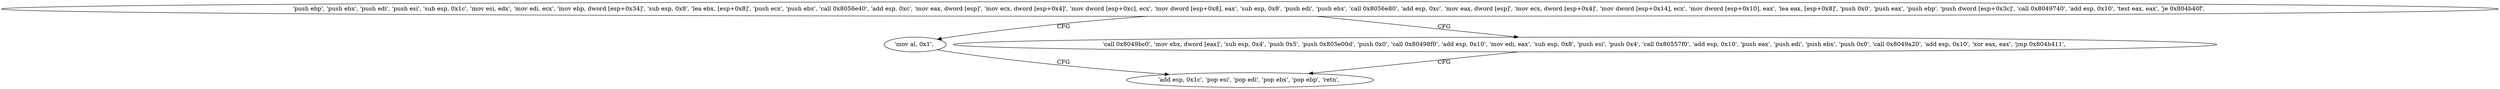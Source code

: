 digraph "func" {
"134525808" [label = "'push ebp', 'push ebx', 'push edi', 'push esi', 'sub esp, 0x1c', 'mov esi, edx', 'mov edi, ecx', 'mov ebp, dword [esp+0x34]', 'sub esp, 0x8', 'lea ebx, [esp+0x8]', 'push ecx', 'push ebx', 'call 0x8056e40', 'add esp, 0xc', 'mov eax, dword [esp]', 'mov ecx, dword [esp+0x4]', 'mov dword [esp+0xc], ecx', 'mov dword [esp+0x8], eax', 'sub esp, 0x8', 'push edi', 'push ebx', 'call 0x8056e80', 'add esp, 0xc', 'mov eax, dword [esp]', 'mov ecx, dword [esp+0x4]', 'mov dword [esp+0x14], ecx', 'mov dword [esp+0x10], eax', 'lea eax, [esp+0x8]', 'push 0x0', 'push eax', 'push ebp', 'push dword [esp+0x3c]', 'call 0x8049740', 'add esp, 0x10', 'test eax, eax', 'je 0x804b40f', " ]
"134525967" [label = "'mov al, 0x1', " ]
"134525907" [label = "'call 0x8049bc0', 'mov ebx, dword [eax]', 'sub esp, 0x4', 'push 0x5', 'push 0x805e00d', 'push 0x0', 'call 0x80498f0', 'add esp, 0x10', 'mov edi, eax', 'sub esp, 0x8', 'push esi', 'push 0x4', 'call 0x80557f0', 'add esp, 0x10', 'push eax', 'push edi', 'push ebx', 'push 0x0', 'call 0x8049a20', 'add esp, 0x10', 'xor eax, eax', 'jmp 0x804b411', " ]
"134525969" [label = "'add esp, 0x1c', 'pop esi', 'pop edi', 'pop ebx', 'pop ebp', 'retn', " ]
"134525808" -> "134525967" [ label = "CFG" ]
"134525808" -> "134525907" [ label = "CFG" ]
"134525967" -> "134525969" [ label = "CFG" ]
"134525907" -> "134525969" [ label = "CFG" ]
}
